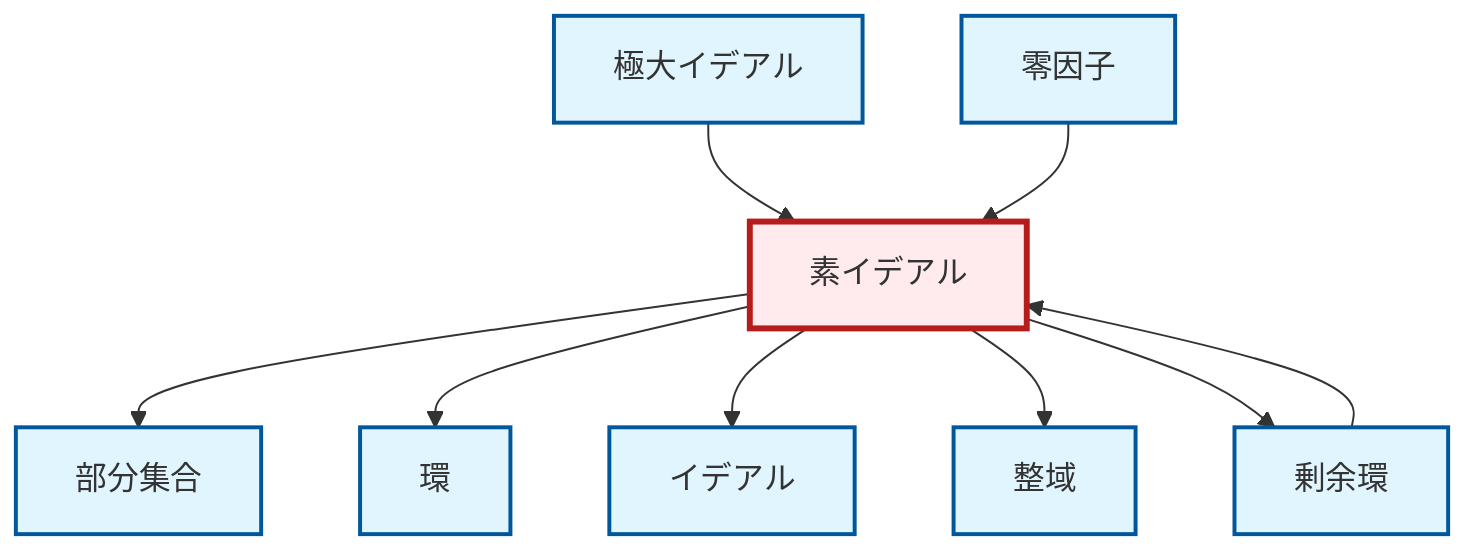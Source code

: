 graph TD
    classDef definition fill:#e1f5fe,stroke:#01579b,stroke-width:2px
    classDef theorem fill:#f3e5f5,stroke:#4a148c,stroke-width:2px
    classDef axiom fill:#fff3e0,stroke:#e65100,stroke-width:2px
    classDef example fill:#e8f5e9,stroke:#1b5e20,stroke-width:2px
    classDef current fill:#ffebee,stroke:#b71c1c,stroke-width:3px
    def-ideal["イデアル"]:::definition
    def-subset["部分集合"]:::definition
    def-prime-ideal["素イデアル"]:::definition
    def-quotient-ring["剰余環"]:::definition
    def-zero-divisor["零因子"]:::definition
    def-ring["環"]:::definition
    def-maximal-ideal["極大イデアル"]:::definition
    def-integral-domain["整域"]:::definition
    def-prime-ideal --> def-subset
    def-quotient-ring --> def-prime-ideal
    def-maximal-ideal --> def-prime-ideal
    def-prime-ideal --> def-ring
    def-prime-ideal --> def-ideal
    def-zero-divisor --> def-prime-ideal
    def-prime-ideal --> def-integral-domain
    def-prime-ideal --> def-quotient-ring
    class def-prime-ideal current